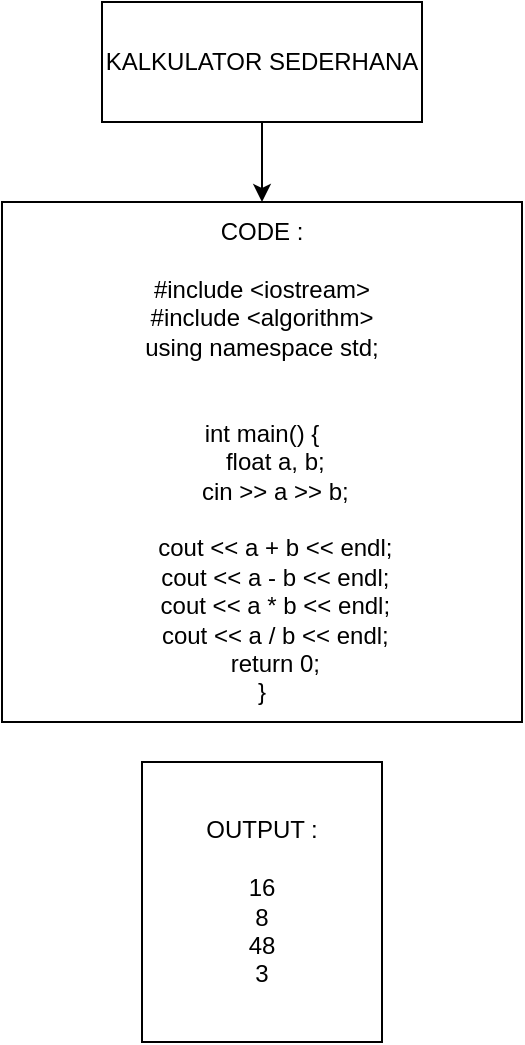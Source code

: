 <mxfile>
    <diagram id="D16dx1wus3LrraTI2KOK" name="Page-1">
        <mxGraphModel dx="1105" dy="604" grid="1" gridSize="10" guides="1" tooltips="1" connect="1" arrows="1" fold="1" page="1" pageScale="1" pageWidth="850" pageHeight="1100" math="0" shadow="0">
            <root>
                <mxCell id="0"/>
                <mxCell id="1" parent="0"/>
                <mxCell id="5" style="edgeStyle=none;html=1;exitX=0.5;exitY=1;exitDx=0;exitDy=0;entryX=0.5;entryY=0;entryDx=0;entryDy=0;" edge="1" parent="1" source="3" target="4">
                    <mxGeometry relative="1" as="geometry"/>
                </mxCell>
                <mxCell id="3" value="KALKULATOR SEDERHANA" style="rounded=0;whiteSpace=wrap;html=1;" vertex="1" parent="1">
                    <mxGeometry x="320" y="40" width="160" height="60" as="geometry"/>
                </mxCell>
                <mxCell id="4" value="CODE :&lt;br&gt;&lt;br&gt;&lt;div&gt;#include &amp;lt;iostream&amp;gt;&lt;/div&gt;&lt;div&gt;#include &amp;lt;algorithm&amp;gt;&lt;/div&gt;&lt;div&gt;using namespace std;&lt;/div&gt;&lt;div&gt;&lt;br&gt;&lt;/div&gt;&lt;div&gt;&lt;br&gt;&lt;/div&gt;&lt;div&gt;int main() {&lt;/div&gt;&lt;div&gt;&amp;nbsp; &amp;nbsp; float a, b;&lt;/div&gt;&lt;div&gt;&amp;nbsp; &amp;nbsp; cin &amp;gt;&amp;gt; a &amp;gt;&amp;gt; b;&lt;/div&gt;&lt;div&gt;&amp;nbsp; &amp;nbsp;&amp;nbsp;&lt;/div&gt;&lt;div&gt;&amp;nbsp; &amp;nbsp; cout &amp;lt;&amp;lt; a + b &amp;lt;&amp;lt; endl;&lt;/div&gt;&lt;div&gt;&amp;nbsp; &amp;nbsp; cout &amp;lt;&amp;lt; a - b &amp;lt;&amp;lt; endl;&lt;/div&gt;&lt;div&gt;&amp;nbsp; &amp;nbsp; cout &amp;lt;&amp;lt; a * b &amp;lt;&amp;lt; endl;&lt;/div&gt;&lt;div&gt;&amp;nbsp; &amp;nbsp; cout &amp;lt;&amp;lt; a / b &amp;lt;&amp;lt; endl;&lt;/div&gt;&lt;div&gt;&amp;nbsp; &amp;nbsp; return 0;&lt;/div&gt;&lt;div&gt;}&lt;/div&gt;" style="whiteSpace=wrap;html=1;aspect=fixed;" vertex="1" parent="1">
                    <mxGeometry x="270" y="140" width="260" height="260" as="geometry"/>
                </mxCell>
                <mxCell id="6" value="OUTPUT :&lt;br&gt;&lt;br&gt;16&lt;br&gt;8&lt;br&gt;48&lt;br&gt;3&lt;br&gt;" style="rounded=0;whiteSpace=wrap;html=1;" vertex="1" parent="1">
                    <mxGeometry x="340" y="420" width="120" height="140" as="geometry"/>
                </mxCell>
            </root>
        </mxGraphModel>
    </diagram>
</mxfile>